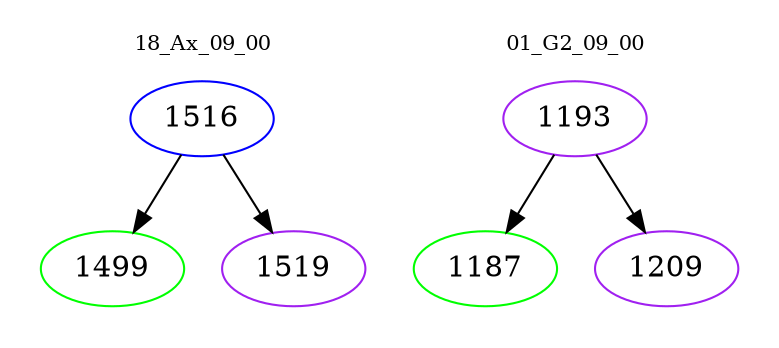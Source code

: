 digraph{
subgraph cluster_0 {
color = white
label = "18_Ax_09_00";
fontsize=10;
T0_1516 [label="1516", color="blue"]
T0_1516 -> T0_1499 [color="black"]
T0_1499 [label="1499", color="green"]
T0_1516 -> T0_1519 [color="black"]
T0_1519 [label="1519", color="purple"]
}
subgraph cluster_1 {
color = white
label = "01_G2_09_00";
fontsize=10;
T1_1193 [label="1193", color="purple"]
T1_1193 -> T1_1187 [color="black"]
T1_1187 [label="1187", color="green"]
T1_1193 -> T1_1209 [color="black"]
T1_1209 [label="1209", color="purple"]
}
}
